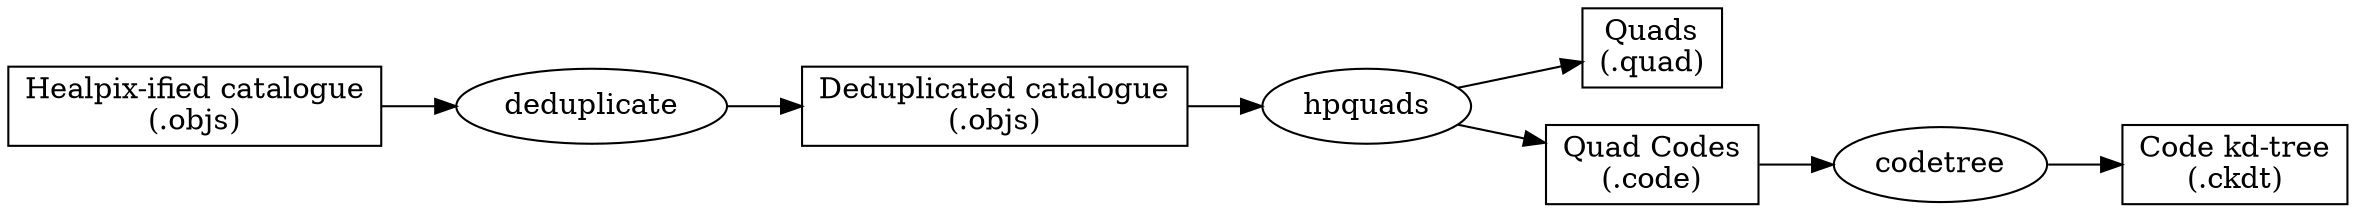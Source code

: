 graph indexpipeline {
	graph [ rankdir = LR ];
	node [ shape=box ];
	edge [ dir=forward ];
	objs [ label="Healpix-ified catalogue\n(.objs)" ];
	ddobjs [ label="Deduplicated catalogue\n(.objs)" ];
	ckdt [ label="Code kd-tree\n(.ckdt)" ];
	quad [ label="Quads\n(.quad)" ];
	node [ style="" ];
	code [ label="Quad Codes\n(.code)" ];

	node [ shape=ellipse ];
	codetree [ label="codetree" ];

	objs -- deduplicate
	deduplicate -- ddobjs
	ddobjs -- hpquads
	hpquads -- code
	hpquads -- quad
	code -- codetree
	codetree -- ckdt
}

// render with:
//   dot -Tps2 -o pipeline.ps pipeline.dot
// to get bounding box:
//   gs -q -dNOPAUSE -dBATCH -dTextAlphaBits=4 -dGraphicsAlphaBits=4 -sDEVICE=bbox pipeline.ps
// to render as png:
//   gs -q -dNOPAUSE -dBATCH -dTextAlphaBits=4 -dGraphicsAlphaBits=4 -sDEVICE=png16m -sOutputFile=pipeline.png -g850x162 pipeline.ps
// (where 850x162 is determined by the output of the bounding-box stage)

